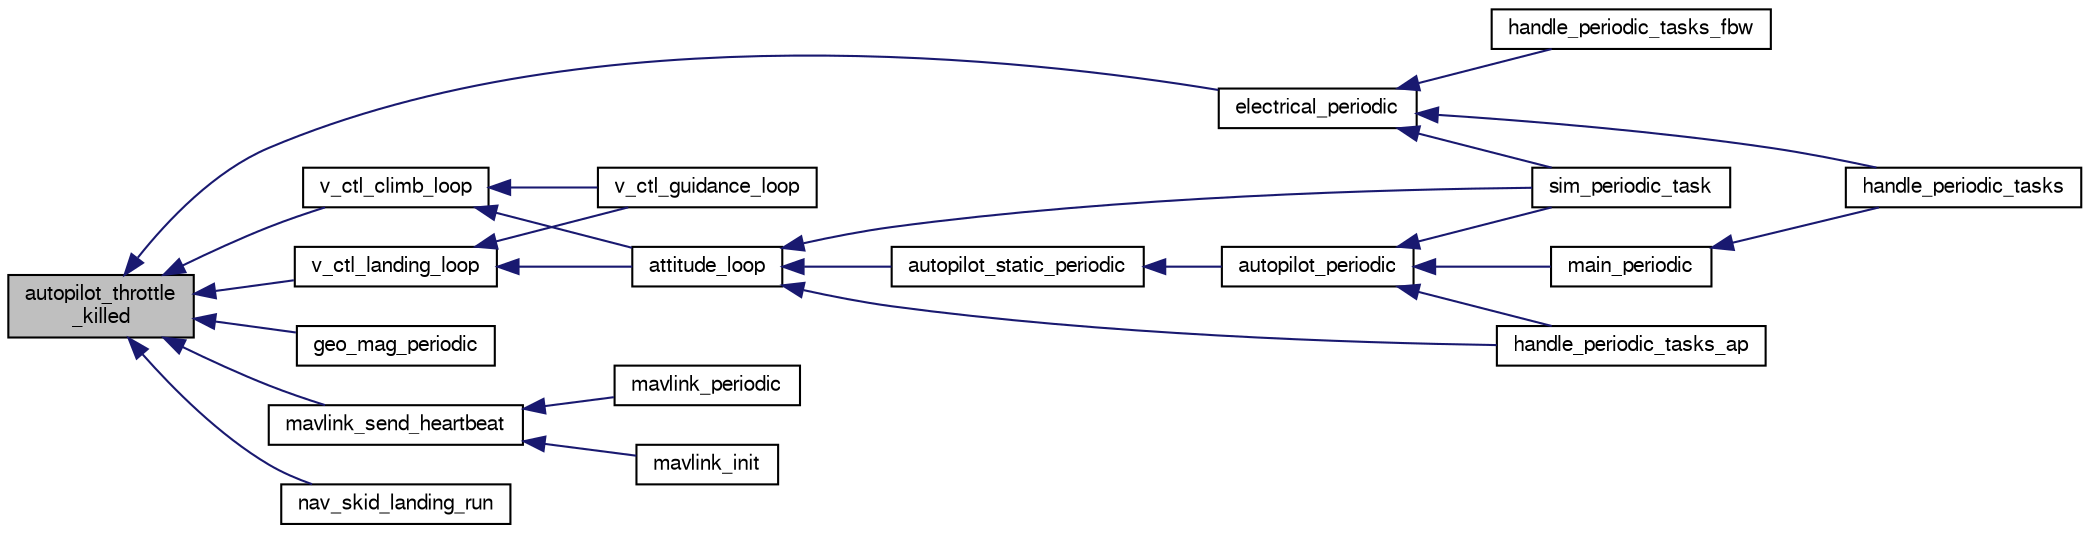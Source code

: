 digraph "autopilot_throttle_killed"
{
  edge [fontname="FreeSans",fontsize="10",labelfontname="FreeSans",labelfontsize="10"];
  node [fontname="FreeSans",fontsize="10",shape=record];
  rankdir="LR";
  Node1 [label="autopilot_throttle\l_killed",height=0.2,width=0.4,color="black", fillcolor="grey75", style="filled", fontcolor="black"];
  Node1 -> Node2 [dir="back",color="midnightblue",fontsize="10",style="solid",fontname="FreeSans"];
  Node2 [label="electrical_periodic",height=0.2,width=0.4,color="black", fillcolor="white", style="filled",URL="$electrical_8h.html#aeef6ce2fb40e76ed52df5a1d45646ba1"];
  Node2 -> Node3 [dir="back",color="midnightblue",fontsize="10",style="solid",fontname="FreeSans"];
  Node3 [label="sim_periodic_task",height=0.2,width=0.4,color="black", fillcolor="white", style="filled",URL="$sim__ap_8c.html#a4f982dacbb35ccfc3e0fcaa64156a2a0"];
  Node2 -> Node4 [dir="back",color="midnightblue",fontsize="10",style="solid",fontname="FreeSans"];
  Node4 [label="handle_periodic_tasks",height=0.2,width=0.4,color="black", fillcolor="white", style="filled",URL="$rover_2main__ap_8h.html#ab79bb049ce85bf2ed3a75c6b12c02bcb"];
  Node2 -> Node5 [dir="back",color="midnightblue",fontsize="10",style="solid",fontname="FreeSans"];
  Node5 [label="handle_periodic_tasks_fbw",height=0.2,width=0.4,color="black", fillcolor="white", style="filled",URL="$fixedwing_2main__fbw_8h.html#acde595dfd297c51b2737fcb70a2f8fd2"];
  Node1 -> Node6 [dir="back",color="midnightblue",fontsize="10",style="solid",fontname="FreeSans"];
  Node6 [label="geo_mag_periodic",height=0.2,width=0.4,color="black", fillcolor="white", style="filled",URL="$geo__mag_8h.html#a0b31ff993a34eceda1a56f755470c413"];
  Node1 -> Node7 [dir="back",color="midnightblue",fontsize="10",style="solid",fontname="FreeSans"];
  Node7 [label="mavlink_send_heartbeat",height=0.2,width=0.4,color="black", fillcolor="white", style="filled",URL="$mavlink_8c.html#ae98ab788a5e6674a7e1895edc0b898b1",tooltip="Send a heartbeat. "];
  Node7 -> Node8 [dir="back",color="midnightblue",fontsize="10",style="solid",fontname="FreeSans"];
  Node8 [label="mavlink_init",height=0.2,width=0.4,color="black", fillcolor="white", style="filled",URL="$mavlink_8h.html#acc676450794df9b4b50dc6b12995b7a1",tooltip="Module functions. "];
  Node7 -> Node9 [dir="back",color="midnightblue",fontsize="10",style="solid",fontname="FreeSans"];
  Node9 [label="mavlink_periodic",height=0.2,width=0.4,color="black", fillcolor="white", style="filled",URL="$mavlink_8h.html#a45dcaed78c022158e7dcfb92813f191c",tooltip="Periodic MAVLink calls. "];
  Node1 -> Node10 [dir="back",color="midnightblue",fontsize="10",style="solid",fontname="FreeSans"];
  Node10 [label="nav_skid_landing_run",height=0.2,width=0.4,color="black", fillcolor="white", style="filled",URL="$nav__skid__landing_8h.html#a1da9c6326a3875826fe10de3b880f04c"];
  Node1 -> Node11 [dir="back",color="midnightblue",fontsize="10",style="solid",fontname="FreeSans"];
  Node11 [label="v_ctl_climb_loop",height=0.2,width=0.4,color="black", fillcolor="white", style="filled",URL="$guidance__common_8h.html#a38f0bbceda8812281fc650c2c1aac6c8",tooltip="Auto-throttle inner loop. "];
  Node11 -> Node12 [dir="back",color="midnightblue",fontsize="10",style="solid",fontname="FreeSans"];
  Node12 [label="attitude_loop",height=0.2,width=0.4,color="black", fillcolor="white", style="filled",URL="$fixedwing_2autopilot__static_8h.html#a315546d9034361bbc6970b3792dc8b67"];
  Node12 -> Node3 [dir="back",color="midnightblue",fontsize="10",style="solid",fontname="FreeSans"];
  Node12 -> Node13 [dir="back",color="midnightblue",fontsize="10",style="solid",fontname="FreeSans"];
  Node13 [label="autopilot_static_periodic",height=0.2,width=0.4,color="black", fillcolor="white", style="filled",URL="$rotorcraft_2autopilot__static_8h.html#a81ff7c3a0611cb76bfbd35fc817070d6"];
  Node13 -> Node14 [dir="back",color="midnightblue",fontsize="10",style="solid",fontname="FreeSans"];
  Node14 [label="autopilot_periodic",height=0.2,width=0.4,color="black", fillcolor="white", style="filled",URL="$autopilot_8h.html#a1914661233fbbed6c2ee653b99757652",tooltip="Autopilot periodic call at PERIODIC_FREQUENCY. "];
  Node14 -> Node3 [dir="back",color="midnightblue",fontsize="10",style="solid",fontname="FreeSans"];
  Node14 -> Node15 [dir="back",color="midnightblue",fontsize="10",style="solid",fontname="FreeSans"];
  Node15 [label="handle_periodic_tasks_ap",height=0.2,width=0.4,color="black", fillcolor="white", style="filled",URL="$fixedwing_2main__ap_8h.html#a43fd973b44bcc2c2583cf8287048212f"];
  Node14 -> Node16 [dir="back",color="midnightblue",fontsize="10",style="solid",fontname="FreeSans"];
  Node16 [label="main_periodic",height=0.2,width=0.4,color="black", fillcolor="white", style="filled",URL="$rover_2main__ap_8h.html#a81249e4ef19b8766982a6fe272d89bae"];
  Node16 -> Node4 [dir="back",color="midnightblue",fontsize="10",style="solid",fontname="FreeSans"];
  Node12 -> Node15 [dir="back",color="midnightblue",fontsize="10",style="solid",fontname="FreeSans"];
  Node11 -> Node17 [dir="back",color="midnightblue",fontsize="10",style="solid",fontname="FreeSans"];
  Node17 [label="v_ctl_guidance_loop",height=0.2,width=0.4,color="black", fillcolor="white", style="filled",URL="$fixedwing_2guidance_2guidance__v_8c.html#a7fe0d6e838155d9c38c8cf8a8413cf21",tooltip="General guidance logic This will call the proper control loops according to the sub-modes. "];
  Node1 -> Node18 [dir="back",color="midnightblue",fontsize="10",style="solid",fontname="FreeSans"];
  Node18 [label="v_ctl_landing_loop",height=0.2,width=0.4,color="black", fillcolor="white", style="filled",URL="$fixedwing_2guidance_2guidance__v_8c.html#a130f49d9941f156bb04aa94122b167d0"];
  Node18 -> Node12 [dir="back",color="midnightblue",fontsize="10",style="solid",fontname="FreeSans"];
  Node18 -> Node17 [dir="back",color="midnightblue",fontsize="10",style="solid",fontname="FreeSans"];
}
